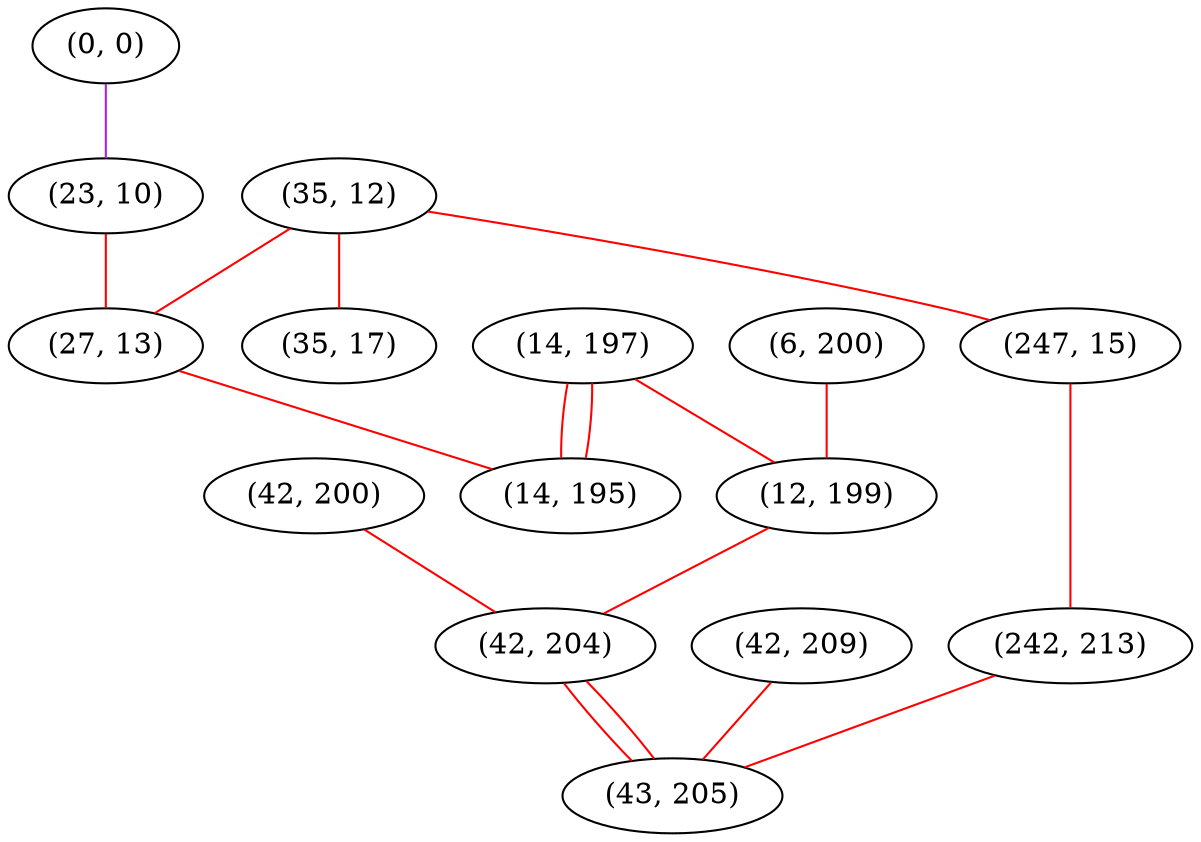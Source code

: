 graph "" {
"(42, 200)";
"(0, 0)";
"(35, 12)";
"(6, 200)";
"(14, 197)";
"(42, 209)";
"(12, 199)";
"(23, 10)";
"(42, 204)";
"(27, 13)";
"(247, 15)";
"(14, 195)";
"(242, 213)";
"(35, 17)";
"(43, 205)";
"(42, 200)" -- "(42, 204)"  [color=red, key=0, weight=1];
"(0, 0)" -- "(23, 10)"  [color=purple, key=0, weight=4];
"(35, 12)" -- "(35, 17)"  [color=red, key=0, weight=1];
"(35, 12)" -- "(247, 15)"  [color=red, key=0, weight=1];
"(35, 12)" -- "(27, 13)"  [color=red, key=0, weight=1];
"(6, 200)" -- "(12, 199)"  [color=red, key=0, weight=1];
"(14, 197)" -- "(14, 195)"  [color=red, key=0, weight=1];
"(14, 197)" -- "(14, 195)"  [color=red, key=1, weight=1];
"(14, 197)" -- "(12, 199)"  [color=red, key=0, weight=1];
"(42, 209)" -- "(43, 205)"  [color=red, key=0, weight=1];
"(12, 199)" -- "(42, 204)"  [color=red, key=0, weight=1];
"(23, 10)" -- "(27, 13)"  [color=red, key=0, weight=1];
"(42, 204)" -- "(43, 205)"  [color=red, key=0, weight=1];
"(42, 204)" -- "(43, 205)"  [color=red, key=1, weight=1];
"(27, 13)" -- "(14, 195)"  [color=red, key=0, weight=1];
"(247, 15)" -- "(242, 213)"  [color=red, key=0, weight=1];
"(242, 213)" -- "(43, 205)"  [color=red, key=0, weight=1];
}
